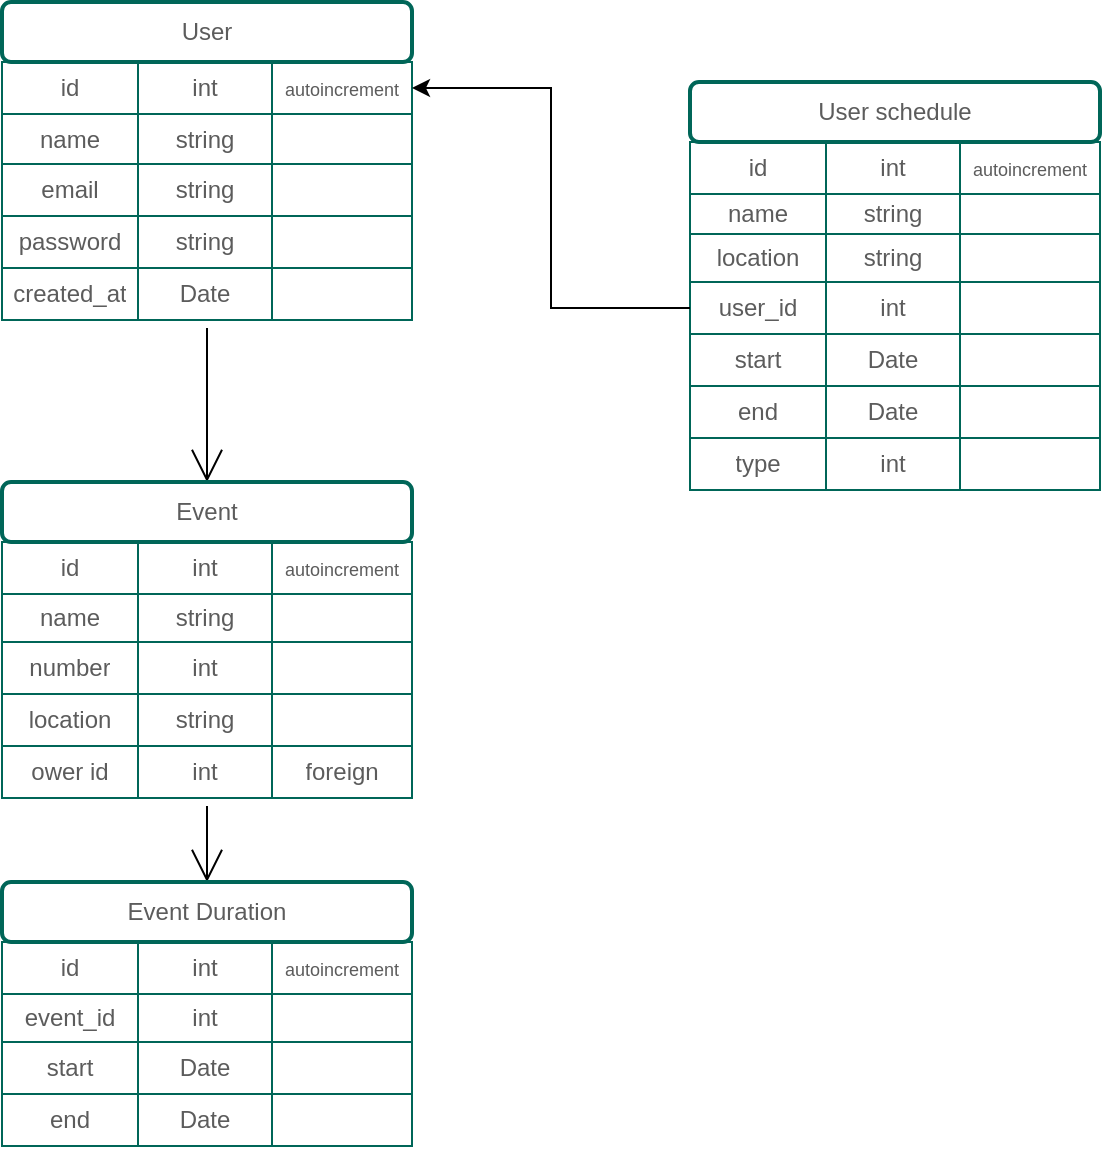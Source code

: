 <mxfile version="20.3.2" type="device"><diagram id="C5RBs43oDa-KdzZeNtuy" name="Page-1"><mxGraphModel dx="973" dy="974" grid="1" gridSize="10" guides="1" tooltips="1" connect="1" arrows="1" fold="1" page="1" pageScale="1" pageWidth="827" pageHeight="1169" math="0" shadow="0"><root><mxCell id="WIyWlLk6GJQsqaUBKTNV-0"/><mxCell id="WIyWlLk6GJQsqaUBKTNV-1" parent="WIyWlLk6GJQsqaUBKTNV-0"/><mxCell id="X5RCcjQ4wUmQJedQHnW9-0" value="User" style="whiteSpace=wrap;html=1;strokeWidth=2;fillColor=none;strokeColor=#006658;fontColor=#5C5C5C;rounded=1;" parent="WIyWlLk6GJQsqaUBKTNV-1" vertex="1"><mxGeometry x="70" y="20" width="205" height="30" as="geometry"/></mxCell><mxCell id="X5RCcjQ4wUmQJedQHnW9-82" style="edgeStyle=orthogonalEdgeStyle;curved=1;rounded=1;orthogonalLoop=1;jettySize=auto;html=1;entryX=0.5;entryY=0;entryDx=0;entryDy=0;fontSize=9;endArrow=open;startSize=14;endSize=14;" parent="WIyWlLk6GJQsqaUBKTNV-1" source="X5RCcjQ4wUmQJedQHnW9-1" target="X5RCcjQ4wUmQJedQHnW9-60" edge="1"><mxGeometry relative="1" as="geometry"/></mxCell><mxCell id="X5RCcjQ4wUmQJedQHnW9-1" value="" style="shape=table;startSize=0;container=1;collapsible=0;childLayout=tableLayout;strokeWidth=1;fillColor=none;perimeterSpacing=4;strokeColor=#006658;fontColor=#5C5C5C;rounded=1;" parent="WIyWlLk6GJQsqaUBKTNV-1" vertex="1"><mxGeometry x="70" y="50" width="205" height="129" as="geometry"/></mxCell><mxCell id="X5RCcjQ4wUmQJedQHnW9-2" value="" style="shape=tableRow;horizontal=0;startSize=0;swimlaneHead=0;swimlaneBody=0;top=0;left=0;bottom=0;right=0;collapsible=0;dropTarget=0;fillColor=none;points=[[0,0.5],[1,0.5]];portConstraint=eastwest;strokeWidth=2;strokeColor=#006658;fontColor=#5C5C5C;rounded=1;" parent="X5RCcjQ4wUmQJedQHnW9-1" vertex="1"><mxGeometry width="205" height="26" as="geometry"/></mxCell><mxCell id="X5RCcjQ4wUmQJedQHnW9-3" value="id" style="shape=partialRectangle;html=1;whiteSpace=wrap;connectable=0;overflow=hidden;fillColor=none;top=0;left=0;bottom=0;right=0;pointerEvents=1;strokeWidth=2;strokeColor=#006658;fontColor=#5C5C5C;rounded=1;" parent="X5RCcjQ4wUmQJedQHnW9-2" vertex="1"><mxGeometry width="68" height="26" as="geometry"><mxRectangle width="68" height="26" as="alternateBounds"/></mxGeometry></mxCell><mxCell id="X5RCcjQ4wUmQJedQHnW9-4" value="int" style="shape=partialRectangle;html=1;whiteSpace=wrap;connectable=0;overflow=hidden;fillColor=none;top=0;left=0;bottom=0;right=0;pointerEvents=1;strokeWidth=2;strokeColor=#006658;fontColor=#5C5C5C;rounded=1;" parent="X5RCcjQ4wUmQJedQHnW9-2" vertex="1"><mxGeometry x="68" width="67" height="26" as="geometry"><mxRectangle width="67" height="26" as="alternateBounds"/></mxGeometry></mxCell><mxCell id="X5RCcjQ4wUmQJedQHnW9-5" value="&lt;font style=&quot;font-size: 9px;&quot;&gt;autoincrement&lt;/font&gt;" style="shape=partialRectangle;html=1;whiteSpace=wrap;connectable=0;overflow=hidden;fillColor=none;top=0;left=0;bottom=0;right=0;pointerEvents=1;strokeWidth=2;strokeColor=#006658;fontColor=#5C5C5C;rounded=1;" parent="X5RCcjQ4wUmQJedQHnW9-2" vertex="1"><mxGeometry x="135" width="70" height="26" as="geometry"><mxRectangle width="70" height="26" as="alternateBounds"/></mxGeometry></mxCell><mxCell id="X5RCcjQ4wUmQJedQHnW9-6" value="" style="shape=tableRow;horizontal=0;startSize=0;swimlaneHead=0;swimlaneBody=0;top=0;left=0;bottom=0;right=0;collapsible=0;dropTarget=0;fillColor=none;points=[[0,0.5],[1,0.5]];portConstraint=eastwest;strokeWidth=2;strokeColor=#006658;fontColor=#5C5C5C;rounded=1;" parent="X5RCcjQ4wUmQJedQHnW9-1" vertex="1"><mxGeometry y="26" width="205" height="25" as="geometry"/></mxCell><mxCell id="X5RCcjQ4wUmQJedQHnW9-7" value="name" style="shape=partialRectangle;html=1;whiteSpace=wrap;connectable=0;overflow=hidden;fillColor=none;top=0;left=0;bottom=0;right=0;pointerEvents=1;strokeWidth=2;strokeColor=#006658;fontColor=#5C5C5C;rounded=1;" parent="X5RCcjQ4wUmQJedQHnW9-6" vertex="1"><mxGeometry width="68" height="25" as="geometry"><mxRectangle width="68" height="25" as="alternateBounds"/></mxGeometry></mxCell><mxCell id="X5RCcjQ4wUmQJedQHnW9-8" value="string" style="shape=partialRectangle;html=1;whiteSpace=wrap;connectable=0;overflow=hidden;fillColor=none;top=0;left=0;bottom=0;right=0;pointerEvents=1;strokeWidth=2;strokeColor=#006658;fontColor=#5C5C5C;rounded=1;" parent="X5RCcjQ4wUmQJedQHnW9-6" vertex="1"><mxGeometry x="68" width="67" height="25" as="geometry"><mxRectangle width="67" height="25" as="alternateBounds"/></mxGeometry></mxCell><mxCell id="X5RCcjQ4wUmQJedQHnW9-9" value="" style="shape=partialRectangle;html=1;whiteSpace=wrap;connectable=0;overflow=hidden;fillColor=none;top=0;left=0;bottom=0;right=0;pointerEvents=1;strokeWidth=2;strokeColor=#006658;fontColor=#5C5C5C;rounded=1;" parent="X5RCcjQ4wUmQJedQHnW9-6" vertex="1"><mxGeometry x="135" width="70" height="25" as="geometry"><mxRectangle width="70" height="25" as="alternateBounds"/></mxGeometry></mxCell><mxCell id="X5RCcjQ4wUmQJedQHnW9-10" value="" style="shape=tableRow;horizontal=0;startSize=0;swimlaneHead=0;swimlaneBody=0;top=0;left=0;bottom=0;right=0;collapsible=0;dropTarget=0;fillColor=none;points=[[0,0.5],[1,0.5]];portConstraint=eastwest;strokeWidth=2;strokeColor=#006658;fontColor=#5C5C5C;rounded=1;" parent="X5RCcjQ4wUmQJedQHnW9-1" vertex="1"><mxGeometry y="51" width="205" height="26" as="geometry"/></mxCell><mxCell id="X5RCcjQ4wUmQJedQHnW9-11" value="email" style="shape=partialRectangle;html=1;whiteSpace=wrap;connectable=0;overflow=hidden;fillColor=none;top=0;left=0;bottom=0;right=0;pointerEvents=1;strokeWidth=2;strokeColor=#006658;fontColor=#5C5C5C;rounded=1;" parent="X5RCcjQ4wUmQJedQHnW9-10" vertex="1"><mxGeometry width="68" height="26" as="geometry"><mxRectangle width="68" height="26" as="alternateBounds"/></mxGeometry></mxCell><mxCell id="X5RCcjQ4wUmQJedQHnW9-12" value="string" style="shape=partialRectangle;html=1;whiteSpace=wrap;connectable=0;overflow=hidden;fillColor=none;top=0;left=0;bottom=0;right=0;pointerEvents=1;strokeWidth=2;strokeColor=#006658;fontColor=#5C5C5C;rounded=1;" parent="X5RCcjQ4wUmQJedQHnW9-10" vertex="1"><mxGeometry x="68" width="67" height="26" as="geometry"><mxRectangle width="67" height="26" as="alternateBounds"/></mxGeometry></mxCell><mxCell id="X5RCcjQ4wUmQJedQHnW9-13" value="" style="shape=partialRectangle;html=1;whiteSpace=wrap;connectable=0;overflow=hidden;fillColor=none;top=0;left=0;bottom=0;right=0;pointerEvents=1;strokeWidth=2;strokeColor=#006658;fontColor=#5C5C5C;rounded=1;" parent="X5RCcjQ4wUmQJedQHnW9-10" vertex="1"><mxGeometry x="135" width="70" height="26" as="geometry"><mxRectangle width="70" height="26" as="alternateBounds"/></mxGeometry></mxCell><mxCell id="X5RCcjQ4wUmQJedQHnW9-14" value="" style="shape=tableRow;horizontal=0;startSize=0;swimlaneHead=0;swimlaneBody=0;top=0;left=0;bottom=0;right=0;collapsible=0;dropTarget=0;fillColor=none;points=[[0,0.5],[1,0.5]];portConstraint=eastwest;strokeWidth=2;strokeColor=#006658;fontColor=#5C5C5C;rounded=1;" parent="X5RCcjQ4wUmQJedQHnW9-1" vertex="1"><mxGeometry y="77" width="205" height="26" as="geometry"/></mxCell><mxCell id="X5RCcjQ4wUmQJedQHnW9-15" value="password" style="shape=partialRectangle;html=1;whiteSpace=wrap;connectable=0;overflow=hidden;fillColor=none;top=0;left=0;bottom=0;right=0;pointerEvents=1;strokeWidth=2;strokeColor=#006658;fontColor=#5C5C5C;rounded=1;" parent="X5RCcjQ4wUmQJedQHnW9-14" vertex="1"><mxGeometry width="68" height="26" as="geometry"><mxRectangle width="68" height="26" as="alternateBounds"/></mxGeometry></mxCell><mxCell id="X5RCcjQ4wUmQJedQHnW9-16" value="string" style="shape=partialRectangle;html=1;whiteSpace=wrap;connectable=0;overflow=hidden;fillColor=none;top=0;left=0;bottom=0;right=0;pointerEvents=1;strokeWidth=2;strokeColor=#006658;fontColor=#5C5C5C;rounded=1;" parent="X5RCcjQ4wUmQJedQHnW9-14" vertex="1"><mxGeometry x="68" width="67" height="26" as="geometry"><mxRectangle width="67" height="26" as="alternateBounds"/></mxGeometry></mxCell><mxCell id="X5RCcjQ4wUmQJedQHnW9-17" value="" style="shape=partialRectangle;html=1;whiteSpace=wrap;connectable=0;overflow=hidden;fillColor=none;top=0;left=0;bottom=0;right=0;pointerEvents=1;strokeWidth=2;strokeColor=#006658;fontColor=#5C5C5C;rounded=1;" parent="X5RCcjQ4wUmQJedQHnW9-14" vertex="1"><mxGeometry x="135" width="70" height="26" as="geometry"><mxRectangle width="70" height="26" as="alternateBounds"/></mxGeometry></mxCell><mxCell id="X5RCcjQ4wUmQJedQHnW9-18" value="" style="shape=tableRow;horizontal=0;startSize=0;swimlaneHead=0;swimlaneBody=0;top=0;left=0;bottom=0;right=0;collapsible=0;dropTarget=0;fillColor=none;points=[[0,0.5],[1,0.5]];portConstraint=eastwest;strokeWidth=2;strokeColor=#006658;fontColor=#5C5C5C;rounded=1;" parent="X5RCcjQ4wUmQJedQHnW9-1" vertex="1"><mxGeometry y="103" width="205" height="26" as="geometry"/></mxCell><mxCell id="X5RCcjQ4wUmQJedQHnW9-19" value="created_at" style="shape=partialRectangle;html=1;whiteSpace=wrap;connectable=0;overflow=hidden;fillColor=none;top=0;left=0;bottom=0;right=0;pointerEvents=1;strokeWidth=2;strokeColor=#006658;fontColor=#5C5C5C;rounded=1;" parent="X5RCcjQ4wUmQJedQHnW9-18" vertex="1"><mxGeometry width="68" height="26" as="geometry"><mxRectangle width="68" height="26" as="alternateBounds"/></mxGeometry></mxCell><mxCell id="X5RCcjQ4wUmQJedQHnW9-20" value="Date" style="shape=partialRectangle;html=1;whiteSpace=wrap;connectable=0;overflow=hidden;fillColor=none;top=0;left=0;bottom=0;right=0;pointerEvents=1;strokeWidth=2;strokeColor=#006658;fontColor=#5C5C5C;rounded=1;" parent="X5RCcjQ4wUmQJedQHnW9-18" vertex="1"><mxGeometry x="68" width="67" height="26" as="geometry"><mxRectangle width="67" height="26" as="alternateBounds"/></mxGeometry></mxCell><mxCell id="X5RCcjQ4wUmQJedQHnW9-21" value="" style="shape=partialRectangle;html=1;whiteSpace=wrap;connectable=0;overflow=hidden;fillColor=none;top=0;left=0;bottom=0;right=0;pointerEvents=1;strokeWidth=2;strokeColor=#006658;fontColor=#5C5C5C;rounded=1;" parent="X5RCcjQ4wUmQJedQHnW9-18" vertex="1"><mxGeometry x="135" width="70" height="26" as="geometry"><mxRectangle width="70" height="26" as="alternateBounds"/></mxGeometry></mxCell><mxCell id="X5RCcjQ4wUmQJedQHnW9-105" style="edgeStyle=orthogonalEdgeStyle;curved=1;rounded=1;orthogonalLoop=1;jettySize=auto;html=1;entryX=0.5;entryY=0;entryDx=0;entryDy=0;fontSize=9;endArrow=open;startSize=14;endSize=14;" parent="WIyWlLk6GJQsqaUBKTNV-1" source="X5RCcjQ4wUmQJedQHnW9-30" target="X5RCcjQ4wUmQJedQHnW9-104" edge="1"><mxGeometry relative="1" as="geometry"/></mxCell><mxCell id="X5RCcjQ4wUmQJedQHnW9-30" value="" style="shape=table;startSize=0;container=1;collapsible=0;childLayout=tableLayout;strokeWidth=1;fillColor=none;perimeterSpacing=4;strokeColor=#006658;fontColor=#5C5C5C;rounded=1;" parent="WIyWlLk6GJQsqaUBKTNV-1" vertex="1"><mxGeometry x="70" y="290" width="205" height="128" as="geometry"/></mxCell><mxCell id="X5RCcjQ4wUmQJedQHnW9-31" value="" style="shape=tableRow;horizontal=0;startSize=0;swimlaneHead=0;swimlaneBody=0;top=0;left=0;bottom=0;right=0;collapsible=0;dropTarget=0;fillColor=none;points=[[0,0.5],[1,0.5]];portConstraint=eastwest;strokeWidth=2;strokeColor=#006658;fontColor=#5C5C5C;rounded=1;" parent="X5RCcjQ4wUmQJedQHnW9-30" vertex="1"><mxGeometry width="205" height="26" as="geometry"/></mxCell><mxCell id="X5RCcjQ4wUmQJedQHnW9-32" value="id" style="shape=partialRectangle;html=1;whiteSpace=wrap;connectable=0;overflow=hidden;fillColor=none;top=0;left=0;bottom=0;right=0;pointerEvents=1;strokeWidth=2;strokeColor=#006658;fontColor=#5C5C5C;rounded=1;" parent="X5RCcjQ4wUmQJedQHnW9-31" vertex="1"><mxGeometry width="68" height="26" as="geometry"><mxRectangle width="68" height="26" as="alternateBounds"/></mxGeometry></mxCell><mxCell id="X5RCcjQ4wUmQJedQHnW9-33" value="int" style="shape=partialRectangle;html=1;whiteSpace=wrap;connectable=0;overflow=hidden;fillColor=none;top=0;left=0;bottom=0;right=0;pointerEvents=1;strokeWidth=2;strokeColor=#006658;fontColor=#5C5C5C;rounded=1;" parent="X5RCcjQ4wUmQJedQHnW9-31" vertex="1"><mxGeometry x="68" width="67" height="26" as="geometry"><mxRectangle width="67" height="26" as="alternateBounds"/></mxGeometry></mxCell><mxCell id="X5RCcjQ4wUmQJedQHnW9-34" value="&lt;font style=&quot;font-size: 9px;&quot;&gt;autoincrement&lt;/font&gt;" style="shape=partialRectangle;html=1;whiteSpace=wrap;connectable=0;overflow=hidden;fillColor=none;top=0;left=0;bottom=0;right=0;pointerEvents=1;strokeWidth=2;strokeColor=#006658;fontColor=#5C5C5C;rounded=1;" parent="X5RCcjQ4wUmQJedQHnW9-31" vertex="1"><mxGeometry x="135" width="70" height="26" as="geometry"><mxRectangle width="70" height="26" as="alternateBounds"/></mxGeometry></mxCell><mxCell id="X5RCcjQ4wUmQJedQHnW9-35" value="" style="shape=tableRow;horizontal=0;startSize=0;swimlaneHead=0;swimlaneBody=0;top=0;left=0;bottom=0;right=0;collapsible=0;dropTarget=0;fillColor=none;points=[[0,0.5],[1,0.5]];portConstraint=eastwest;strokeWidth=2;strokeColor=#006658;fontColor=#5C5C5C;rounded=1;" parent="X5RCcjQ4wUmQJedQHnW9-30" vertex="1"><mxGeometry y="26" width="205" height="24" as="geometry"/></mxCell><mxCell id="X5RCcjQ4wUmQJedQHnW9-36" value="name" style="shape=partialRectangle;html=1;whiteSpace=wrap;connectable=0;overflow=hidden;fillColor=none;top=0;left=0;bottom=0;right=0;pointerEvents=1;strokeWidth=2;strokeColor=#006658;fontColor=#5C5C5C;rounded=1;" parent="X5RCcjQ4wUmQJedQHnW9-35" vertex="1"><mxGeometry width="68" height="24" as="geometry"><mxRectangle width="68" height="24" as="alternateBounds"/></mxGeometry></mxCell><mxCell id="X5RCcjQ4wUmQJedQHnW9-37" value="string" style="shape=partialRectangle;html=1;whiteSpace=wrap;connectable=0;overflow=hidden;fillColor=none;top=0;left=0;bottom=0;right=0;pointerEvents=1;strokeWidth=2;strokeColor=#006658;fontColor=#5C5C5C;rounded=1;" parent="X5RCcjQ4wUmQJedQHnW9-35" vertex="1"><mxGeometry x="68" width="67" height="24" as="geometry"><mxRectangle width="67" height="24" as="alternateBounds"/></mxGeometry></mxCell><mxCell id="X5RCcjQ4wUmQJedQHnW9-38" value="" style="shape=partialRectangle;html=1;whiteSpace=wrap;connectable=0;overflow=hidden;fillColor=none;top=0;left=0;bottom=0;right=0;pointerEvents=1;strokeWidth=2;strokeColor=#006658;fontColor=#5C5C5C;rounded=1;" parent="X5RCcjQ4wUmQJedQHnW9-35" vertex="1"><mxGeometry x="135" width="70" height="24" as="geometry"><mxRectangle width="70" height="24" as="alternateBounds"/></mxGeometry></mxCell><mxCell id="X5RCcjQ4wUmQJedQHnW9-39" value="" style="shape=tableRow;horizontal=0;startSize=0;swimlaneHead=0;swimlaneBody=0;top=0;left=0;bottom=0;right=0;collapsible=0;dropTarget=0;fillColor=none;points=[[0,0.5],[1,0.5]];portConstraint=eastwest;strokeWidth=2;strokeColor=#006658;fontColor=#5C5C5C;rounded=1;" parent="X5RCcjQ4wUmQJedQHnW9-30" vertex="1"><mxGeometry y="50" width="205" height="26" as="geometry"/></mxCell><mxCell id="X5RCcjQ4wUmQJedQHnW9-40" value="number" style="shape=partialRectangle;html=1;whiteSpace=wrap;connectable=0;overflow=hidden;fillColor=none;top=0;left=0;bottom=0;right=0;pointerEvents=1;strokeWidth=2;strokeColor=#006658;fontColor=#5C5C5C;rounded=1;" parent="X5RCcjQ4wUmQJedQHnW9-39" vertex="1"><mxGeometry width="68" height="26" as="geometry"><mxRectangle width="68" height="26" as="alternateBounds"/></mxGeometry></mxCell><mxCell id="X5RCcjQ4wUmQJedQHnW9-41" value="int" style="shape=partialRectangle;html=1;whiteSpace=wrap;connectable=0;overflow=hidden;fillColor=none;top=0;left=0;bottom=0;right=0;pointerEvents=1;strokeWidth=2;strokeColor=#006658;fontColor=#5C5C5C;rounded=1;" parent="X5RCcjQ4wUmQJedQHnW9-39" vertex="1"><mxGeometry x="68" width="67" height="26" as="geometry"><mxRectangle width="67" height="26" as="alternateBounds"/></mxGeometry></mxCell><mxCell id="X5RCcjQ4wUmQJedQHnW9-42" value="" style="shape=partialRectangle;html=1;whiteSpace=wrap;connectable=0;overflow=hidden;fillColor=none;top=0;left=0;bottom=0;right=0;pointerEvents=1;strokeWidth=2;strokeColor=#006658;fontColor=#5C5C5C;rounded=1;" parent="X5RCcjQ4wUmQJedQHnW9-39" vertex="1"><mxGeometry x="135" width="70" height="26" as="geometry"><mxRectangle width="70" height="26" as="alternateBounds"/></mxGeometry></mxCell><mxCell id="X5RCcjQ4wUmQJedQHnW9-43" value="" style="shape=tableRow;horizontal=0;startSize=0;swimlaneHead=0;swimlaneBody=0;top=0;left=0;bottom=0;right=0;collapsible=0;dropTarget=0;fillColor=none;points=[[0,0.5],[1,0.5]];portConstraint=eastwest;strokeWidth=2;strokeColor=#006658;fontColor=#5C5C5C;rounded=1;" parent="X5RCcjQ4wUmQJedQHnW9-30" vertex="1"><mxGeometry y="76" width="205" height="26" as="geometry"/></mxCell><mxCell id="X5RCcjQ4wUmQJedQHnW9-44" value="location" style="shape=partialRectangle;html=1;whiteSpace=wrap;connectable=0;overflow=hidden;fillColor=none;top=0;left=0;bottom=0;right=0;pointerEvents=1;strokeWidth=2;strokeColor=#006658;fontColor=#5C5C5C;rounded=1;" parent="X5RCcjQ4wUmQJedQHnW9-43" vertex="1"><mxGeometry width="68" height="26" as="geometry"><mxRectangle width="68" height="26" as="alternateBounds"/></mxGeometry></mxCell><mxCell id="X5RCcjQ4wUmQJedQHnW9-45" value="string" style="shape=partialRectangle;html=1;whiteSpace=wrap;connectable=0;overflow=hidden;fillColor=none;top=0;left=0;bottom=0;right=0;pointerEvents=1;strokeWidth=2;strokeColor=#006658;fontColor=#5C5C5C;rounded=1;" parent="X5RCcjQ4wUmQJedQHnW9-43" vertex="1"><mxGeometry x="68" width="67" height="26" as="geometry"><mxRectangle width="67" height="26" as="alternateBounds"/></mxGeometry></mxCell><mxCell id="X5RCcjQ4wUmQJedQHnW9-46" value="" style="shape=partialRectangle;html=1;whiteSpace=wrap;connectable=0;overflow=hidden;fillColor=none;top=0;left=0;bottom=0;right=0;pointerEvents=1;strokeWidth=2;strokeColor=#006658;fontColor=#5C5C5C;rounded=1;" parent="X5RCcjQ4wUmQJedQHnW9-43" vertex="1"><mxGeometry x="135" width="70" height="26" as="geometry"><mxRectangle width="70" height="26" as="alternateBounds"/></mxGeometry></mxCell><mxCell id="X5RCcjQ4wUmQJedQHnW9-78" style="shape=tableRow;horizontal=0;startSize=0;swimlaneHead=0;swimlaneBody=0;top=0;left=0;bottom=0;right=0;collapsible=0;dropTarget=0;fillColor=none;points=[[0,0.5],[1,0.5]];portConstraint=eastwest;strokeWidth=2;strokeColor=#006658;fontColor=#5C5C5C;rounded=1;" parent="X5RCcjQ4wUmQJedQHnW9-30" vertex="1"><mxGeometry y="102" width="205" height="26" as="geometry"/></mxCell><mxCell id="X5RCcjQ4wUmQJedQHnW9-79" value="ower id" style="shape=partialRectangle;html=1;whiteSpace=wrap;connectable=0;overflow=hidden;fillColor=none;top=0;left=0;bottom=0;right=0;pointerEvents=1;strokeWidth=2;strokeColor=#006658;fontColor=#5C5C5C;rounded=1;" parent="X5RCcjQ4wUmQJedQHnW9-78" vertex="1"><mxGeometry width="68" height="26" as="geometry"><mxRectangle width="68" height="26" as="alternateBounds"/></mxGeometry></mxCell><mxCell id="X5RCcjQ4wUmQJedQHnW9-80" value="int" style="shape=partialRectangle;html=1;whiteSpace=wrap;connectable=0;overflow=hidden;fillColor=none;top=0;left=0;bottom=0;right=0;pointerEvents=1;strokeWidth=2;strokeColor=#006658;fontColor=#5C5C5C;rounded=1;" parent="X5RCcjQ4wUmQJedQHnW9-78" vertex="1"><mxGeometry x="68" width="67" height="26" as="geometry"><mxRectangle width="67" height="26" as="alternateBounds"/></mxGeometry></mxCell><mxCell id="X5RCcjQ4wUmQJedQHnW9-81" value="foreign" style="shape=partialRectangle;html=1;whiteSpace=wrap;connectable=0;overflow=hidden;fillColor=none;top=0;left=0;bottom=0;right=0;pointerEvents=1;strokeWidth=2;strokeColor=#006658;fontColor=#5C5C5C;rounded=1;" parent="X5RCcjQ4wUmQJedQHnW9-78" vertex="1"><mxGeometry x="135" width="70" height="26" as="geometry"><mxRectangle width="70" height="26" as="alternateBounds"/></mxGeometry></mxCell><mxCell id="X5RCcjQ4wUmQJedQHnW9-60" value="Event" style="whiteSpace=wrap;html=1;strokeWidth=2;fillColor=none;strokeColor=#006658;fontColor=#5C5C5C;rounded=1;" parent="WIyWlLk6GJQsqaUBKTNV-1" vertex="1"><mxGeometry x="70" y="260" width="205" height="30" as="geometry"/></mxCell><mxCell id="X5RCcjQ4wUmQJedQHnW9-83" value="" style="shape=table;startSize=0;container=1;collapsible=0;childLayout=tableLayout;strokeWidth=1;fillColor=none;perimeterSpacing=4;strokeColor=#006658;fontColor=#5C5C5C;rounded=1;" parent="WIyWlLk6GJQsqaUBKTNV-1" vertex="1"><mxGeometry x="70" y="490" width="205" height="102" as="geometry"/></mxCell><mxCell id="X5RCcjQ4wUmQJedQHnW9-84" value="" style="shape=tableRow;horizontal=0;startSize=0;swimlaneHead=0;swimlaneBody=0;top=0;left=0;bottom=0;right=0;collapsible=0;dropTarget=0;fillColor=none;points=[[0,0.5],[1,0.5]];portConstraint=eastwest;strokeWidth=2;strokeColor=#006658;fontColor=#5C5C5C;rounded=1;" parent="X5RCcjQ4wUmQJedQHnW9-83" vertex="1"><mxGeometry width="205" height="26" as="geometry"/></mxCell><mxCell id="X5RCcjQ4wUmQJedQHnW9-85" value="id" style="shape=partialRectangle;html=1;whiteSpace=wrap;connectable=0;overflow=hidden;fillColor=none;top=0;left=0;bottom=0;right=0;pointerEvents=1;strokeWidth=2;strokeColor=#006658;fontColor=#5C5C5C;rounded=1;" parent="X5RCcjQ4wUmQJedQHnW9-84" vertex="1"><mxGeometry width="68" height="26" as="geometry"><mxRectangle width="68" height="26" as="alternateBounds"/></mxGeometry></mxCell><mxCell id="X5RCcjQ4wUmQJedQHnW9-86" value="int" style="shape=partialRectangle;html=1;whiteSpace=wrap;connectable=0;overflow=hidden;fillColor=none;top=0;left=0;bottom=0;right=0;pointerEvents=1;strokeWidth=2;strokeColor=#006658;fontColor=#5C5C5C;rounded=1;" parent="X5RCcjQ4wUmQJedQHnW9-84" vertex="1"><mxGeometry x="68" width="67" height="26" as="geometry"><mxRectangle width="67" height="26" as="alternateBounds"/></mxGeometry></mxCell><mxCell id="X5RCcjQ4wUmQJedQHnW9-87" value="&lt;font style=&quot;font-size: 9px;&quot;&gt;autoincrement&lt;/font&gt;" style="shape=partialRectangle;html=1;whiteSpace=wrap;connectable=0;overflow=hidden;fillColor=none;top=0;left=0;bottom=0;right=0;pointerEvents=1;strokeWidth=2;strokeColor=#006658;fontColor=#5C5C5C;rounded=1;" parent="X5RCcjQ4wUmQJedQHnW9-84" vertex="1"><mxGeometry x="135" width="70" height="26" as="geometry"><mxRectangle width="70" height="26" as="alternateBounds"/></mxGeometry></mxCell><mxCell id="X5RCcjQ4wUmQJedQHnW9-88" value="" style="shape=tableRow;horizontal=0;startSize=0;swimlaneHead=0;swimlaneBody=0;top=0;left=0;bottom=0;right=0;collapsible=0;dropTarget=0;fillColor=none;points=[[0,0.5],[1,0.5]];portConstraint=eastwest;strokeWidth=2;strokeColor=#006658;fontColor=#5C5C5C;rounded=1;" parent="X5RCcjQ4wUmQJedQHnW9-83" vertex="1"><mxGeometry y="26" width="205" height="24" as="geometry"/></mxCell><mxCell id="X5RCcjQ4wUmQJedQHnW9-89" value="event_id" style="shape=partialRectangle;html=1;whiteSpace=wrap;connectable=0;overflow=hidden;fillColor=none;top=0;left=0;bottom=0;right=0;pointerEvents=1;strokeWidth=2;strokeColor=#006658;fontColor=#5C5C5C;rounded=1;" parent="X5RCcjQ4wUmQJedQHnW9-88" vertex="1"><mxGeometry width="68" height="24" as="geometry"><mxRectangle width="68" height="24" as="alternateBounds"/></mxGeometry></mxCell><mxCell id="X5RCcjQ4wUmQJedQHnW9-90" value="int" style="shape=partialRectangle;html=1;whiteSpace=wrap;connectable=0;overflow=hidden;fillColor=none;top=0;left=0;bottom=0;right=0;pointerEvents=1;strokeWidth=2;strokeColor=#006658;fontColor=#5C5C5C;rounded=1;" parent="X5RCcjQ4wUmQJedQHnW9-88" vertex="1"><mxGeometry x="68" width="67" height="24" as="geometry"><mxRectangle width="67" height="24" as="alternateBounds"/></mxGeometry></mxCell><mxCell id="X5RCcjQ4wUmQJedQHnW9-91" value="" style="shape=partialRectangle;html=1;whiteSpace=wrap;connectable=0;overflow=hidden;fillColor=none;top=0;left=0;bottom=0;right=0;pointerEvents=1;strokeWidth=2;strokeColor=#006658;fontColor=#5C5C5C;rounded=1;" parent="X5RCcjQ4wUmQJedQHnW9-88" vertex="1"><mxGeometry x="135" width="70" height="24" as="geometry"><mxRectangle width="70" height="24" as="alternateBounds"/></mxGeometry></mxCell><mxCell id="X5RCcjQ4wUmQJedQHnW9-92" value="" style="shape=tableRow;horizontal=0;startSize=0;swimlaneHead=0;swimlaneBody=0;top=0;left=0;bottom=0;right=0;collapsible=0;dropTarget=0;fillColor=none;points=[[0,0.5],[1,0.5]];portConstraint=eastwest;strokeWidth=2;strokeColor=#006658;fontColor=#5C5C5C;rounded=1;" parent="X5RCcjQ4wUmQJedQHnW9-83" vertex="1"><mxGeometry y="50" width="205" height="26" as="geometry"/></mxCell><mxCell id="X5RCcjQ4wUmQJedQHnW9-93" value="start" style="shape=partialRectangle;html=1;whiteSpace=wrap;connectable=0;overflow=hidden;fillColor=none;top=0;left=0;bottom=0;right=0;pointerEvents=1;strokeWidth=2;strokeColor=#006658;fontColor=#5C5C5C;rounded=1;" parent="X5RCcjQ4wUmQJedQHnW9-92" vertex="1"><mxGeometry width="68" height="26" as="geometry"><mxRectangle width="68" height="26" as="alternateBounds"/></mxGeometry></mxCell><mxCell id="X5RCcjQ4wUmQJedQHnW9-94" value="Date" style="shape=partialRectangle;html=1;whiteSpace=wrap;connectable=0;overflow=hidden;fillColor=none;top=0;left=0;bottom=0;right=0;pointerEvents=1;strokeWidth=2;strokeColor=#006658;fontColor=#5C5C5C;rounded=1;" parent="X5RCcjQ4wUmQJedQHnW9-92" vertex="1"><mxGeometry x="68" width="67" height="26" as="geometry"><mxRectangle width="67" height="26" as="alternateBounds"/></mxGeometry></mxCell><mxCell id="X5RCcjQ4wUmQJedQHnW9-95" value="" style="shape=partialRectangle;html=1;whiteSpace=wrap;connectable=0;overflow=hidden;fillColor=none;top=0;left=0;bottom=0;right=0;pointerEvents=1;strokeWidth=2;strokeColor=#006658;fontColor=#5C5C5C;rounded=1;" parent="X5RCcjQ4wUmQJedQHnW9-92" vertex="1"><mxGeometry x="135" width="70" height="26" as="geometry"><mxRectangle width="70" height="26" as="alternateBounds"/></mxGeometry></mxCell><mxCell id="X5RCcjQ4wUmQJedQHnW9-96" value="" style="shape=tableRow;horizontal=0;startSize=0;swimlaneHead=0;swimlaneBody=0;top=0;left=0;bottom=0;right=0;collapsible=0;dropTarget=0;fillColor=none;points=[[0,0.5],[1,0.5]];portConstraint=eastwest;strokeWidth=2;strokeColor=#006658;fontColor=#5C5C5C;rounded=1;" parent="X5RCcjQ4wUmQJedQHnW9-83" vertex="1"><mxGeometry y="76" width="205" height="26" as="geometry"/></mxCell><mxCell id="X5RCcjQ4wUmQJedQHnW9-97" value="end" style="shape=partialRectangle;html=1;whiteSpace=wrap;connectable=0;overflow=hidden;fillColor=none;top=0;left=0;bottom=0;right=0;pointerEvents=1;strokeWidth=2;strokeColor=#006658;fontColor=#5C5C5C;rounded=1;" parent="X5RCcjQ4wUmQJedQHnW9-96" vertex="1"><mxGeometry width="68" height="26" as="geometry"><mxRectangle width="68" height="26" as="alternateBounds"/></mxGeometry></mxCell><mxCell id="X5RCcjQ4wUmQJedQHnW9-98" value="Date" style="shape=partialRectangle;html=1;whiteSpace=wrap;connectable=0;overflow=hidden;fillColor=none;top=0;left=0;bottom=0;right=0;pointerEvents=1;strokeWidth=2;strokeColor=#006658;fontColor=#5C5C5C;rounded=1;" parent="X5RCcjQ4wUmQJedQHnW9-96" vertex="1"><mxGeometry x="68" width="67" height="26" as="geometry"><mxRectangle width="67" height="26" as="alternateBounds"/></mxGeometry></mxCell><mxCell id="X5RCcjQ4wUmQJedQHnW9-99" value="" style="shape=partialRectangle;html=1;whiteSpace=wrap;connectable=0;overflow=hidden;fillColor=none;top=0;left=0;bottom=0;right=0;pointerEvents=1;strokeWidth=2;strokeColor=#006658;fontColor=#5C5C5C;rounded=1;" parent="X5RCcjQ4wUmQJedQHnW9-96" vertex="1"><mxGeometry x="135" width="70" height="26" as="geometry"><mxRectangle width="70" height="26" as="alternateBounds"/></mxGeometry></mxCell><mxCell id="X5RCcjQ4wUmQJedQHnW9-104" value="Event Duration" style="whiteSpace=wrap;html=1;strokeWidth=2;fillColor=none;strokeColor=#006658;fontColor=#5C5C5C;rounded=1;" parent="WIyWlLk6GJQsqaUBKTNV-1" vertex="1"><mxGeometry x="70" y="460" width="205" height="30" as="geometry"/></mxCell><mxCell id="X5RCcjQ4wUmQJedQHnW9-106" value="" style="shape=table;startSize=0;container=1;collapsible=0;childLayout=tableLayout;strokeWidth=1;fillColor=none;perimeterSpacing=4;strokeColor=#006658;fontColor=#5C5C5C;rounded=1;" parent="WIyWlLk6GJQsqaUBKTNV-1" vertex="1"><mxGeometry x="414" y="90" width="205" height="174" as="geometry"/></mxCell><mxCell id="X5RCcjQ4wUmQJedQHnW9-107" value="" style="shape=tableRow;horizontal=0;startSize=0;swimlaneHead=0;swimlaneBody=0;top=0;left=0;bottom=0;right=0;collapsible=0;dropTarget=0;fillColor=none;points=[[0,0.5],[1,0.5]];portConstraint=eastwest;strokeWidth=2;strokeColor=#006658;fontColor=#5C5C5C;rounded=1;" parent="X5RCcjQ4wUmQJedQHnW9-106" vertex="1"><mxGeometry width="205" height="26" as="geometry"/></mxCell><mxCell id="X5RCcjQ4wUmQJedQHnW9-108" value="id" style="shape=partialRectangle;html=1;whiteSpace=wrap;connectable=0;overflow=hidden;fillColor=none;top=0;left=0;bottom=0;right=0;pointerEvents=1;strokeWidth=2;strokeColor=#006658;fontColor=#5C5C5C;rounded=1;" parent="X5RCcjQ4wUmQJedQHnW9-107" vertex="1"><mxGeometry width="68" height="26" as="geometry"><mxRectangle width="68" height="26" as="alternateBounds"/></mxGeometry></mxCell><mxCell id="X5RCcjQ4wUmQJedQHnW9-109" value="int" style="shape=partialRectangle;html=1;whiteSpace=wrap;connectable=0;overflow=hidden;fillColor=none;top=0;left=0;bottom=0;right=0;pointerEvents=1;strokeWidth=2;strokeColor=#006658;fontColor=#5C5C5C;rounded=1;" parent="X5RCcjQ4wUmQJedQHnW9-107" vertex="1"><mxGeometry x="68" width="67" height="26" as="geometry"><mxRectangle width="67" height="26" as="alternateBounds"/></mxGeometry></mxCell><mxCell id="X5RCcjQ4wUmQJedQHnW9-110" value="&lt;font style=&quot;font-size: 9px;&quot;&gt;autoincrement&lt;/font&gt;" style="shape=partialRectangle;html=1;whiteSpace=wrap;connectable=0;overflow=hidden;fillColor=none;top=0;left=0;bottom=0;right=0;pointerEvents=1;strokeWidth=2;strokeColor=#006658;fontColor=#5C5C5C;rounded=1;" parent="X5RCcjQ4wUmQJedQHnW9-107" vertex="1"><mxGeometry x="135" width="70" height="26" as="geometry"><mxRectangle width="70" height="26" as="alternateBounds"/></mxGeometry></mxCell><mxCell id="X5RCcjQ4wUmQJedQHnW9-111" value="" style="shape=tableRow;horizontal=0;startSize=0;swimlaneHead=0;swimlaneBody=0;top=0;left=0;bottom=0;right=0;collapsible=0;dropTarget=0;fillColor=none;points=[[0,0.5],[1,0.5]];portConstraint=eastwest;strokeWidth=2;strokeColor=#006658;fontColor=#5C5C5C;rounded=1;" parent="X5RCcjQ4wUmQJedQHnW9-106" vertex="1"><mxGeometry y="26" width="205" height="20" as="geometry"/></mxCell><mxCell id="X5RCcjQ4wUmQJedQHnW9-112" value="name" style="shape=partialRectangle;html=1;whiteSpace=wrap;connectable=0;overflow=hidden;fillColor=none;top=0;left=0;bottom=0;right=0;pointerEvents=1;strokeWidth=2;strokeColor=#006658;fontColor=#5C5C5C;rounded=1;" parent="X5RCcjQ4wUmQJedQHnW9-111" vertex="1"><mxGeometry width="68" height="20" as="geometry"><mxRectangle width="68" height="20" as="alternateBounds"/></mxGeometry></mxCell><mxCell id="X5RCcjQ4wUmQJedQHnW9-113" value="string" style="shape=partialRectangle;html=1;whiteSpace=wrap;connectable=0;overflow=hidden;fillColor=none;top=0;left=0;bottom=0;right=0;pointerEvents=1;strokeWidth=2;strokeColor=#006658;fontColor=#5C5C5C;rounded=1;" parent="X5RCcjQ4wUmQJedQHnW9-111" vertex="1"><mxGeometry x="68" width="67" height="20" as="geometry"><mxRectangle width="67" height="20" as="alternateBounds"/></mxGeometry></mxCell><mxCell id="X5RCcjQ4wUmQJedQHnW9-114" value="" style="shape=partialRectangle;html=1;whiteSpace=wrap;connectable=0;overflow=hidden;fillColor=none;top=0;left=0;bottom=0;right=0;pointerEvents=1;strokeWidth=2;strokeColor=#006658;fontColor=#5C5C5C;rounded=1;" parent="X5RCcjQ4wUmQJedQHnW9-111" vertex="1"><mxGeometry x="135" width="70" height="20" as="geometry"><mxRectangle width="70" height="20" as="alternateBounds"/></mxGeometry></mxCell><mxCell id="FCBoilaJ_YioISDV_3nC-0" style="shape=tableRow;horizontal=0;startSize=0;swimlaneHead=0;swimlaneBody=0;top=0;left=0;bottom=0;right=0;collapsible=0;dropTarget=0;fillColor=none;points=[[0,0.5],[1,0.5]];portConstraint=eastwest;strokeWidth=2;strokeColor=#006658;fontColor=#5C5C5C;rounded=1;" vertex="1" parent="X5RCcjQ4wUmQJedQHnW9-106"><mxGeometry y="46" width="205" height="24" as="geometry"/></mxCell><mxCell id="FCBoilaJ_YioISDV_3nC-1" value="location" style="shape=partialRectangle;html=1;whiteSpace=wrap;connectable=0;overflow=hidden;fillColor=none;top=0;left=0;bottom=0;right=0;pointerEvents=1;strokeWidth=2;strokeColor=#006658;fontColor=#5C5C5C;rounded=1;" vertex="1" parent="FCBoilaJ_YioISDV_3nC-0"><mxGeometry width="68" height="24" as="geometry"><mxRectangle width="68" height="24" as="alternateBounds"/></mxGeometry></mxCell><mxCell id="FCBoilaJ_YioISDV_3nC-2" value="string" style="shape=partialRectangle;html=1;whiteSpace=wrap;connectable=0;overflow=hidden;fillColor=none;top=0;left=0;bottom=0;right=0;pointerEvents=1;strokeWidth=2;strokeColor=#006658;fontColor=#5C5C5C;rounded=1;" vertex="1" parent="FCBoilaJ_YioISDV_3nC-0"><mxGeometry x="68" width="67" height="24" as="geometry"><mxRectangle width="67" height="24" as="alternateBounds"/></mxGeometry></mxCell><mxCell id="FCBoilaJ_YioISDV_3nC-3" style="shape=partialRectangle;html=1;whiteSpace=wrap;connectable=0;overflow=hidden;fillColor=none;top=0;left=0;bottom=0;right=0;pointerEvents=1;strokeWidth=2;strokeColor=#006658;fontColor=#5C5C5C;rounded=1;" vertex="1" parent="FCBoilaJ_YioISDV_3nC-0"><mxGeometry x="135" width="70" height="24" as="geometry"><mxRectangle width="70" height="24" as="alternateBounds"/></mxGeometry></mxCell><mxCell id="FCBoilaJ_YioISDV_3nC-4" style="shape=tableRow;horizontal=0;startSize=0;swimlaneHead=0;swimlaneBody=0;top=0;left=0;bottom=0;right=0;collapsible=0;dropTarget=0;fillColor=none;points=[[0,0.5],[1,0.5]];portConstraint=eastwest;strokeWidth=2;strokeColor=#006658;fontColor=#5C5C5C;rounded=1;" vertex="1" parent="X5RCcjQ4wUmQJedQHnW9-106"><mxGeometry y="70" width="205" height="26" as="geometry"/></mxCell><mxCell id="FCBoilaJ_YioISDV_3nC-5" value="user_id" style="shape=partialRectangle;html=1;whiteSpace=wrap;connectable=0;overflow=hidden;fillColor=none;top=0;left=0;bottom=0;right=0;pointerEvents=1;strokeWidth=2;strokeColor=#006658;fontColor=#5C5C5C;rounded=1;" vertex="1" parent="FCBoilaJ_YioISDV_3nC-4"><mxGeometry width="68" height="26" as="geometry"><mxRectangle width="68" height="26" as="alternateBounds"/></mxGeometry></mxCell><mxCell id="FCBoilaJ_YioISDV_3nC-6" value="int" style="shape=partialRectangle;html=1;whiteSpace=wrap;connectable=0;overflow=hidden;fillColor=none;top=0;left=0;bottom=0;right=0;pointerEvents=1;strokeWidth=2;strokeColor=#006658;fontColor=#5C5C5C;rounded=1;" vertex="1" parent="FCBoilaJ_YioISDV_3nC-4"><mxGeometry x="68" width="67" height="26" as="geometry"><mxRectangle width="67" height="26" as="alternateBounds"/></mxGeometry></mxCell><mxCell id="FCBoilaJ_YioISDV_3nC-7" style="shape=partialRectangle;html=1;whiteSpace=wrap;connectable=0;overflow=hidden;fillColor=none;top=0;left=0;bottom=0;right=0;pointerEvents=1;strokeWidth=2;strokeColor=#006658;fontColor=#5C5C5C;rounded=1;" vertex="1" parent="FCBoilaJ_YioISDV_3nC-4"><mxGeometry x="135" width="70" height="26" as="geometry"><mxRectangle width="70" height="26" as="alternateBounds"/></mxGeometry></mxCell><mxCell id="X5RCcjQ4wUmQJedQHnW9-115" value="" style="shape=tableRow;horizontal=0;startSize=0;swimlaneHead=0;swimlaneBody=0;top=0;left=0;bottom=0;right=0;collapsible=0;dropTarget=0;fillColor=none;points=[[0,0.5],[1,0.5]];portConstraint=eastwest;strokeWidth=2;strokeColor=#006658;fontColor=#5C5C5C;rounded=1;" parent="X5RCcjQ4wUmQJedQHnW9-106" vertex="1"><mxGeometry y="96" width="205" height="26" as="geometry"/></mxCell><mxCell id="X5RCcjQ4wUmQJedQHnW9-116" value="start" style="shape=partialRectangle;html=1;whiteSpace=wrap;connectable=0;overflow=hidden;fillColor=none;top=0;left=0;bottom=0;right=0;pointerEvents=1;strokeWidth=2;strokeColor=#006658;fontColor=#5C5C5C;rounded=1;" parent="X5RCcjQ4wUmQJedQHnW9-115" vertex="1"><mxGeometry width="68" height="26" as="geometry"><mxRectangle width="68" height="26" as="alternateBounds"/></mxGeometry></mxCell><mxCell id="X5RCcjQ4wUmQJedQHnW9-117" value="Date" style="shape=partialRectangle;html=1;whiteSpace=wrap;connectable=0;overflow=hidden;fillColor=none;top=0;left=0;bottom=0;right=0;pointerEvents=1;strokeWidth=2;strokeColor=#006658;fontColor=#5C5C5C;rounded=1;" parent="X5RCcjQ4wUmQJedQHnW9-115" vertex="1"><mxGeometry x="68" width="67" height="26" as="geometry"><mxRectangle width="67" height="26" as="alternateBounds"/></mxGeometry></mxCell><mxCell id="X5RCcjQ4wUmQJedQHnW9-118" value="" style="shape=partialRectangle;html=1;whiteSpace=wrap;connectable=0;overflow=hidden;fillColor=none;top=0;left=0;bottom=0;right=0;pointerEvents=1;strokeWidth=2;strokeColor=#006658;fontColor=#5C5C5C;rounded=1;" parent="X5RCcjQ4wUmQJedQHnW9-115" vertex="1"><mxGeometry x="135" width="70" height="26" as="geometry"><mxRectangle width="70" height="26" as="alternateBounds"/></mxGeometry></mxCell><mxCell id="X5RCcjQ4wUmQJedQHnW9-119" value="" style="shape=tableRow;horizontal=0;startSize=0;swimlaneHead=0;swimlaneBody=0;top=0;left=0;bottom=0;right=0;collapsible=0;dropTarget=0;fillColor=none;points=[[0,0.5],[1,0.5]];portConstraint=eastwest;strokeWidth=2;strokeColor=#006658;fontColor=#5C5C5C;rounded=1;" parent="X5RCcjQ4wUmQJedQHnW9-106" vertex="1"><mxGeometry y="122" width="205" height="26" as="geometry"/></mxCell><mxCell id="X5RCcjQ4wUmQJedQHnW9-120" value="end" style="shape=partialRectangle;html=1;whiteSpace=wrap;connectable=0;overflow=hidden;fillColor=none;top=0;left=0;bottom=0;right=0;pointerEvents=1;strokeWidth=2;strokeColor=#006658;fontColor=#5C5C5C;rounded=1;" parent="X5RCcjQ4wUmQJedQHnW9-119" vertex="1"><mxGeometry width="68" height="26" as="geometry"><mxRectangle width="68" height="26" as="alternateBounds"/></mxGeometry></mxCell><mxCell id="X5RCcjQ4wUmQJedQHnW9-121" value="Date" style="shape=partialRectangle;html=1;whiteSpace=wrap;connectable=0;overflow=hidden;fillColor=none;top=0;left=0;bottom=0;right=0;pointerEvents=1;strokeWidth=2;strokeColor=#006658;fontColor=#5C5C5C;rounded=1;" parent="X5RCcjQ4wUmQJedQHnW9-119" vertex="1"><mxGeometry x="68" width="67" height="26" as="geometry"><mxRectangle width="67" height="26" as="alternateBounds"/></mxGeometry></mxCell><mxCell id="X5RCcjQ4wUmQJedQHnW9-122" value="" style="shape=partialRectangle;html=1;whiteSpace=wrap;connectable=0;overflow=hidden;fillColor=none;top=0;left=0;bottom=0;right=0;pointerEvents=1;strokeWidth=2;strokeColor=#006658;fontColor=#5C5C5C;rounded=1;" parent="X5RCcjQ4wUmQJedQHnW9-119" vertex="1"><mxGeometry x="135" width="70" height="26" as="geometry"><mxRectangle width="70" height="26" as="alternateBounds"/></mxGeometry></mxCell><mxCell id="FCBoilaJ_YioISDV_3nC-9" style="shape=tableRow;horizontal=0;startSize=0;swimlaneHead=0;swimlaneBody=0;top=0;left=0;bottom=0;right=0;collapsible=0;dropTarget=0;fillColor=none;points=[[0,0.5],[1,0.5]];portConstraint=eastwest;strokeWidth=2;strokeColor=#006658;fontColor=#5C5C5C;rounded=1;" vertex="1" parent="X5RCcjQ4wUmQJedQHnW9-106"><mxGeometry y="148" width="205" height="26" as="geometry"/></mxCell><mxCell id="FCBoilaJ_YioISDV_3nC-10" value="type" style="shape=partialRectangle;html=1;whiteSpace=wrap;connectable=0;overflow=hidden;fillColor=none;top=0;left=0;bottom=0;right=0;pointerEvents=1;strokeWidth=2;strokeColor=#006658;fontColor=#5C5C5C;rounded=1;" vertex="1" parent="FCBoilaJ_YioISDV_3nC-9"><mxGeometry width="68" height="26" as="geometry"><mxRectangle width="68" height="26" as="alternateBounds"/></mxGeometry></mxCell><mxCell id="FCBoilaJ_YioISDV_3nC-11" value="int" style="shape=partialRectangle;html=1;whiteSpace=wrap;connectable=0;overflow=hidden;fillColor=none;top=0;left=0;bottom=0;right=0;pointerEvents=1;strokeWidth=2;strokeColor=#006658;fontColor=#5C5C5C;rounded=1;" vertex="1" parent="FCBoilaJ_YioISDV_3nC-9"><mxGeometry x="68" width="67" height="26" as="geometry"><mxRectangle width="67" height="26" as="alternateBounds"/></mxGeometry></mxCell><mxCell id="FCBoilaJ_YioISDV_3nC-12" style="shape=partialRectangle;html=1;whiteSpace=wrap;connectable=0;overflow=hidden;fillColor=none;top=0;left=0;bottom=0;right=0;pointerEvents=1;strokeWidth=2;strokeColor=#006658;fontColor=#5C5C5C;rounded=1;" vertex="1" parent="FCBoilaJ_YioISDV_3nC-9"><mxGeometry x="135" width="70" height="26" as="geometry"><mxRectangle width="70" height="26" as="alternateBounds"/></mxGeometry></mxCell><mxCell id="X5RCcjQ4wUmQJedQHnW9-123" value="User schedule" style="whiteSpace=wrap;html=1;strokeWidth=2;fillColor=none;strokeColor=#006658;fontColor=#5C5C5C;rounded=1;" parent="WIyWlLk6GJQsqaUBKTNV-1" vertex="1"><mxGeometry x="414" y="60" width="205" height="30" as="geometry"/></mxCell><mxCell id="FCBoilaJ_YioISDV_3nC-8" style="edgeStyle=orthogonalEdgeStyle;rounded=0;orthogonalLoop=1;jettySize=auto;html=1;exitX=0;exitY=0.5;exitDx=0;exitDy=0;entryX=1;entryY=0.5;entryDx=0;entryDy=0;" edge="1" parent="WIyWlLk6GJQsqaUBKTNV-1" source="FCBoilaJ_YioISDV_3nC-4" target="X5RCcjQ4wUmQJedQHnW9-2"><mxGeometry relative="1" as="geometry"/></mxCell></root></mxGraphModel></diagram></mxfile>